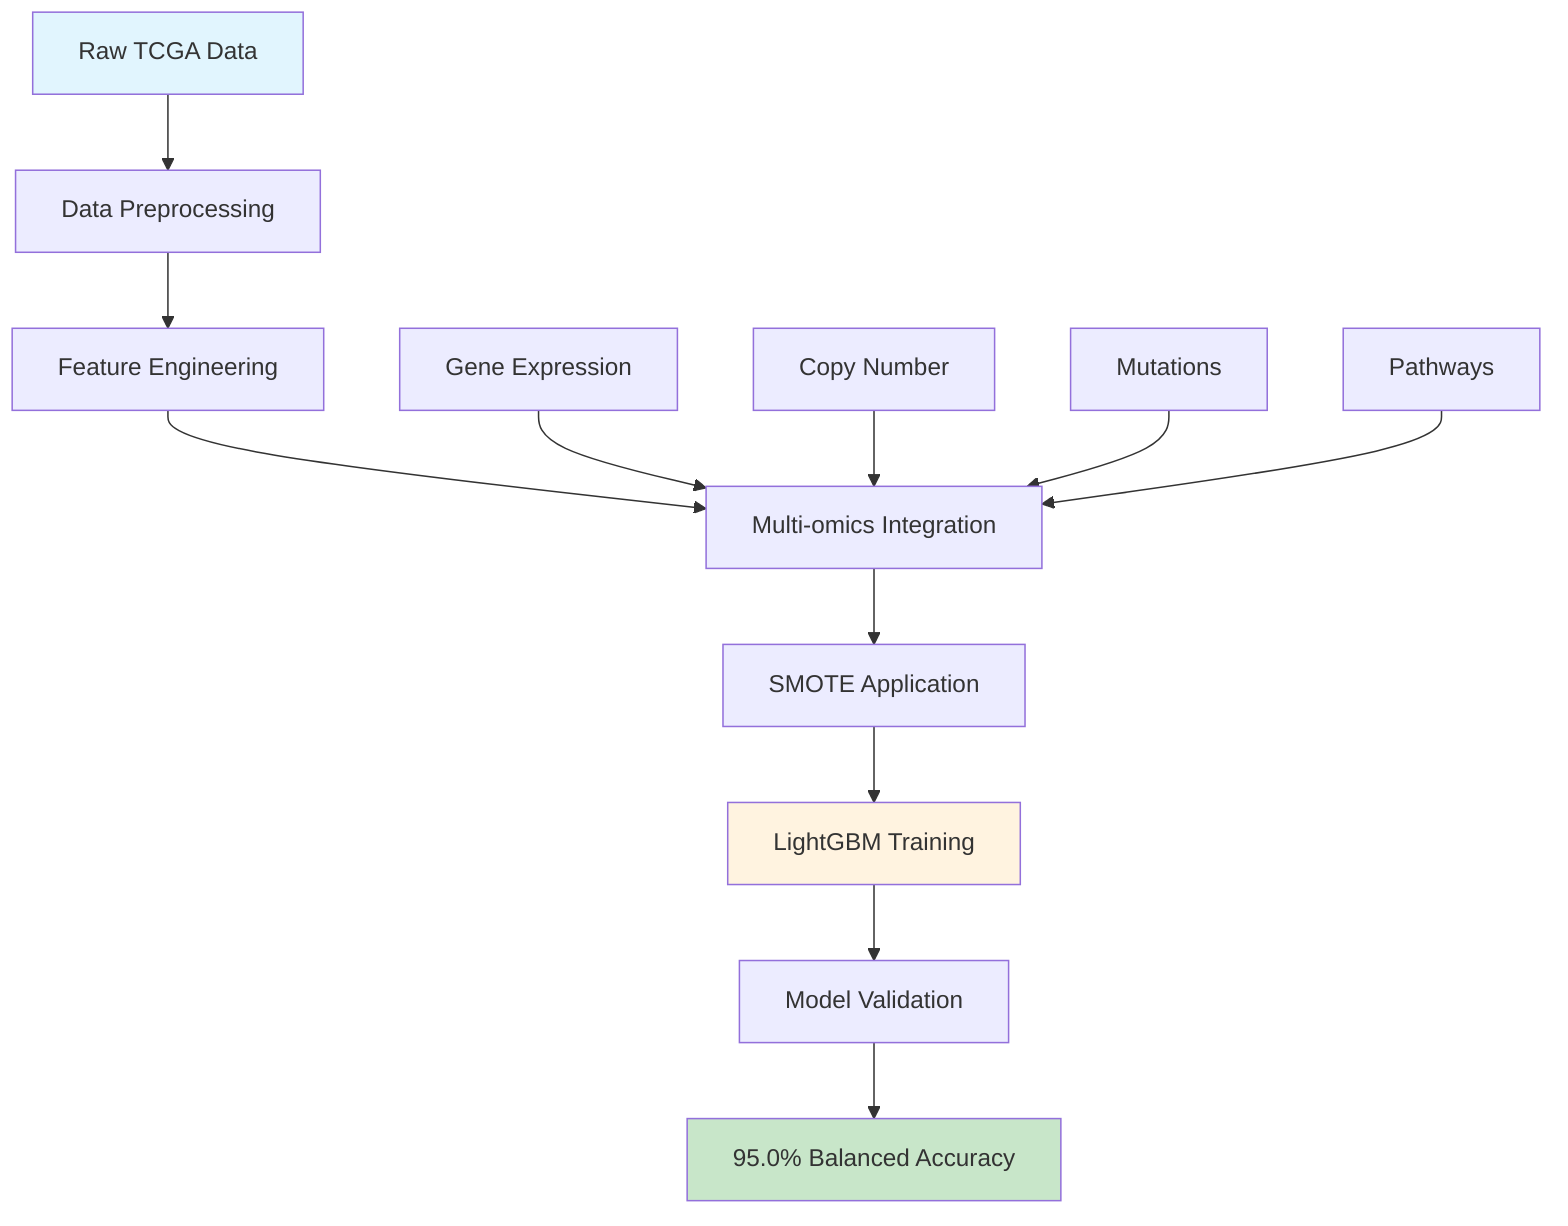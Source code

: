 flowchart TD
    A[Raw TCGA Data] --> B[Data Preprocessing]
    B --> C[Feature Engineering]
    C --> D[Multi-omics Integration]
    D --> E[SMOTE Application]
    E --> F[LightGBM Training]
    F --> G[Model Validation]
    G --> H[95.0% Balanced Accuracy]
    
    I[Gene Expression] --> D
    J[Copy Number] --> D
    K[Mutations] --> D
    L[Pathways] --> D
    
    style A fill:#e1f5fe
    style H fill:#c8e6c9
    style F fill:#fff3e0